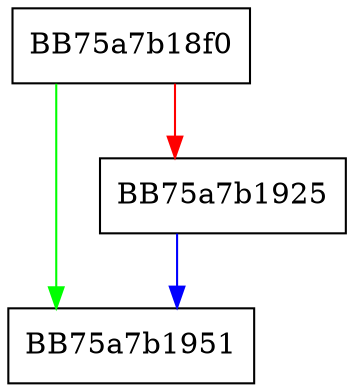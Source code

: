 digraph __acrt_initialize_fma3 {
  node [shape="box"];
  graph [splines=ortho];
  BB75a7b18f0 -> BB75a7b1951 [color="green"];
  BB75a7b18f0 -> BB75a7b1925 [color="red"];
  BB75a7b1925 -> BB75a7b1951 [color="blue"];
}